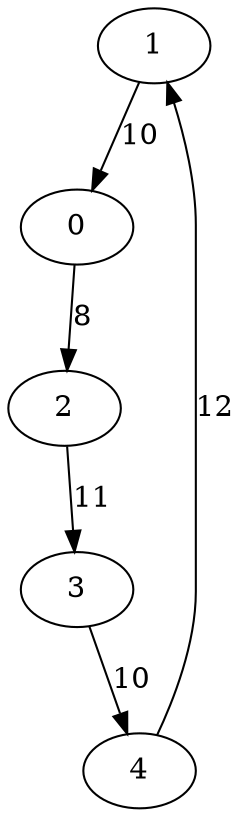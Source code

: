 digraph G {
    1 -> 0 [label="10"];
    0 -> 2 [label="8"];
    2 -> 3 [label="11"];
    3 -> 4 [label="10"];
    4 -> 1 [label="12"];
}
